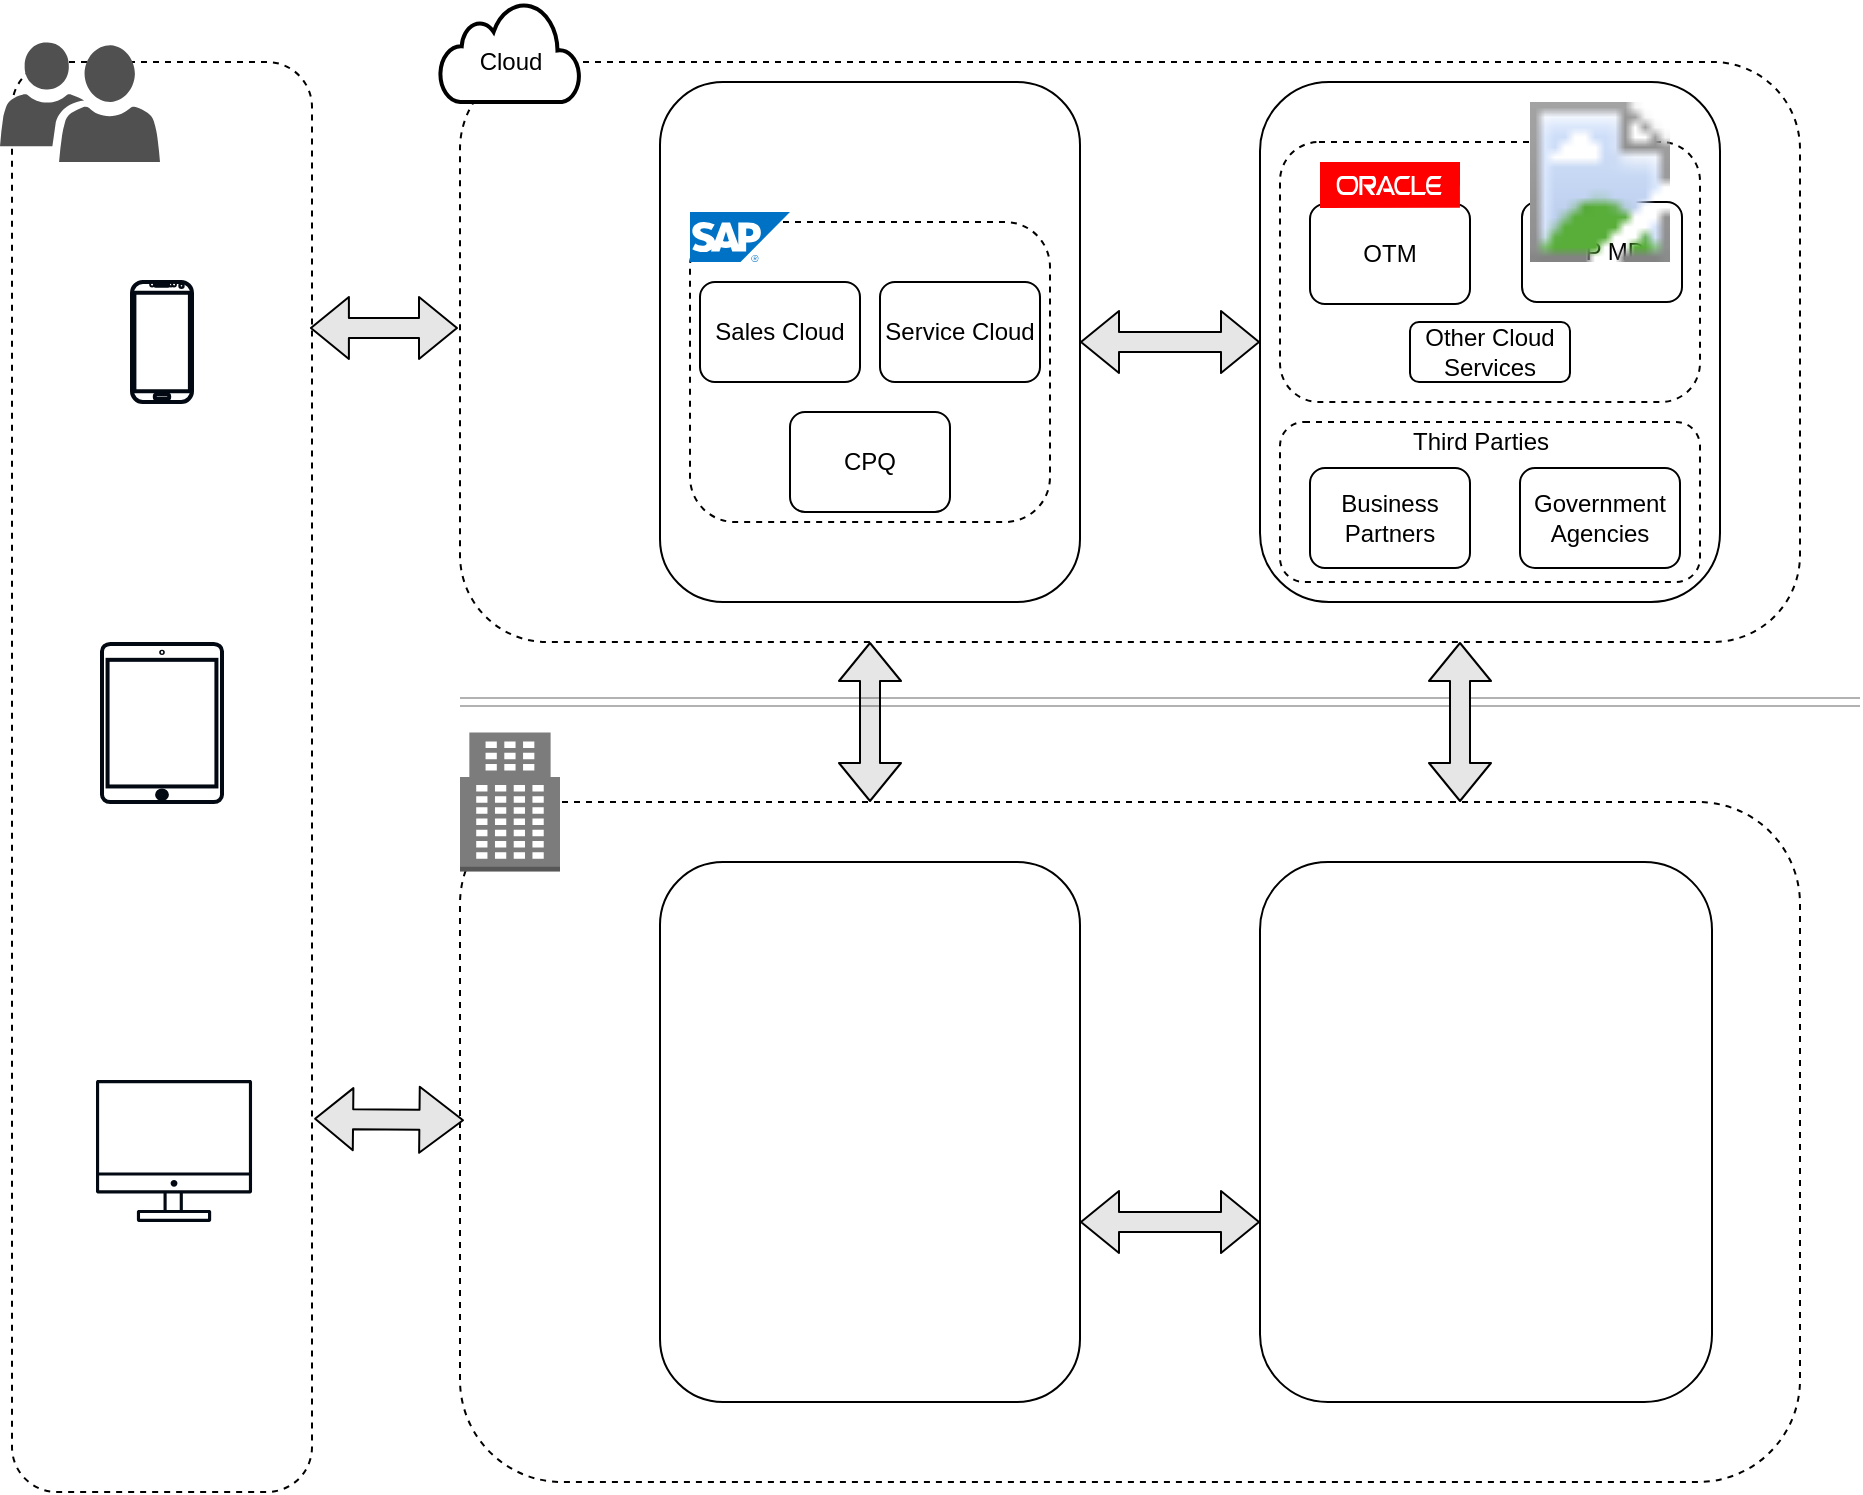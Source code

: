 <mxfile version="14.1.1" type="github">
  <diagram id="Owtm409XgRJTrGUsXU6g" name="Page-1">
    <mxGraphModel dx="2074" dy="774" grid="1" gridSize="10" guides="1" tooltips="1" connect="1" arrows="1" fold="1" page="1" pageScale="1" pageWidth="827" pageHeight="1169" math="0" shadow="0">
      <root>
        <mxCell id="0" />
        <mxCell id="1" parent="0" />
        <mxCell id="JSzs0DYUMlTjXLvYXHMq-4" value="" style="rounded=1;whiteSpace=wrap;html=1;fillColor=none;dashed=1;" vertex="1" parent="1">
          <mxGeometry x="-174" y="40" width="150" height="715" as="geometry" />
        </mxCell>
        <mxCell id="JSzs0DYUMlTjXLvYXHMq-3" value="" style="rounded=1;whiteSpace=wrap;html=1;fillColor=none;dashed=1;" vertex="1" parent="1">
          <mxGeometry x="50" y="40" width="670" height="290" as="geometry" />
        </mxCell>
        <mxCell id="JSzs0DYUMlTjXLvYXHMq-1" value="" style="rounded=1;whiteSpace=wrap;html=1;" vertex="1" parent="1">
          <mxGeometry x="150" y="50" width="210" height="260" as="geometry" />
        </mxCell>
        <mxCell id="JSzs0DYUMlTjXLvYXHMq-2" value="" style="rounded=1;whiteSpace=wrap;html=1;" vertex="1" parent="1">
          <mxGeometry x="450" y="50" width="230" height="260" as="geometry" />
        </mxCell>
        <mxCell id="JSzs0DYUMlTjXLvYXHMq-5" value="" style="rounded=1;whiteSpace=wrap;html=1;fillColor=none;dashed=1;" vertex="1" parent="1">
          <mxGeometry x="50" y="410" width="670" height="340" as="geometry" />
        </mxCell>
        <mxCell id="JSzs0DYUMlTjXLvYXHMq-6" value="" style="rounded=1;whiteSpace=wrap;html=1;" vertex="1" parent="1">
          <mxGeometry x="150" y="440" width="210" height="270" as="geometry" />
        </mxCell>
        <mxCell id="JSzs0DYUMlTjXLvYXHMq-7" value="" style="rounded=1;whiteSpace=wrap;html=1;" vertex="1" parent="1">
          <mxGeometry x="450" y="440" width="226" height="270" as="geometry" />
        </mxCell>
        <mxCell id="JSzs0DYUMlTjXLvYXHMq-9" value="" style="html=1;verticalLabelPosition=bottom;align=center;labelBackgroundColor=#ffffff;verticalAlign=top;strokeWidth=2;shadow=0;dashed=0;shape=mxgraph.ios7.icons.cloud;" vertex="1" parent="1">
          <mxGeometry x="40" y="10" width="70" height="50" as="geometry" />
        </mxCell>
        <mxCell id="JSzs0DYUMlTjXLvYXHMq-11" value="" style="outlineConnect=0;dashed=0;verticalLabelPosition=bottom;verticalAlign=top;align=center;html=1;shape=mxgraph.aws3.office_building;fillColor=#7D7C7C;gradientColor=none;strokeColor=#000000;" vertex="1" parent="1">
          <mxGeometry x="50" y="375.25" width="50" height="69.5" as="geometry" />
        </mxCell>
        <mxCell id="JSzs0DYUMlTjXLvYXHMq-12" value="" style="shape=flexArrow;endArrow=classic;startArrow=classic;html=1;entryX=0;entryY=0.5;entryDx=0;entryDy=0;fillColor=#E6E6E6;" edge="1" parent="1" source="JSzs0DYUMlTjXLvYXHMq-1" target="JSzs0DYUMlTjXLvYXHMq-2">
          <mxGeometry width="50" height="50" relative="1" as="geometry">
            <mxPoint x="130" y="340" as="sourcePoint" />
            <mxPoint x="180" y="290" as="targetPoint" />
          </mxGeometry>
        </mxCell>
        <mxCell id="JSzs0DYUMlTjXLvYXHMq-15" value="" style="shape=flexArrow;endArrow=classic;startArrow=classic;html=1;fillColor=#E6E6E6;" edge="1" parent="1">
          <mxGeometry width="50" height="50" relative="1" as="geometry">
            <mxPoint x="255" y="330" as="sourcePoint" />
            <mxPoint x="255" y="410" as="targetPoint" />
          </mxGeometry>
        </mxCell>
        <mxCell id="JSzs0DYUMlTjXLvYXHMq-16" value="" style="shape=link;html=1;opacity=30;" edge="1" parent="1">
          <mxGeometry width="100" relative="1" as="geometry">
            <mxPoint x="50" y="360" as="sourcePoint" />
            <mxPoint x="750" y="360" as="targetPoint" />
          </mxGeometry>
        </mxCell>
        <mxCell id="JSzs0DYUMlTjXLvYXHMq-17" value="" style="shape=flexArrow;endArrow=classic;startArrow=classic;html=1;fillColor=#E6E6E6;" edge="1" parent="1">
          <mxGeometry width="50" height="50" relative="1" as="geometry">
            <mxPoint x="550" y="330" as="sourcePoint" />
            <mxPoint x="550" y="410" as="targetPoint" />
          </mxGeometry>
        </mxCell>
        <mxCell id="JSzs0DYUMlTjXLvYXHMq-18" value="" style="rounded=1;whiteSpace=wrap;html=1;dashed=1;" vertex="1" parent="1">
          <mxGeometry x="460" y="220" width="210" height="80" as="geometry" />
        </mxCell>
        <mxCell id="JSzs0DYUMlTjXLvYXHMq-19" value="Business Partners" style="rounded=1;whiteSpace=wrap;html=1;" vertex="1" parent="1">
          <mxGeometry x="475" y="243" width="80" height="50" as="geometry" />
        </mxCell>
        <mxCell id="JSzs0DYUMlTjXLvYXHMq-20" value="Government Agencies" style="rounded=1;whiteSpace=wrap;html=1;" vertex="1" parent="1">
          <mxGeometry x="580" y="243" width="80" height="50" as="geometry" />
        </mxCell>
        <mxCell id="JSzs0DYUMlTjXLvYXHMq-21" value="" style="shape=flexArrow;endArrow=classic;startArrow=classic;html=1;entryX=0;entryY=0.5;entryDx=0;entryDy=0;fillColor=#E6E6E6;" edge="1" parent="1">
          <mxGeometry width="50" height="50" relative="1" as="geometry">
            <mxPoint x="360" y="620" as="sourcePoint" />
            <mxPoint x="450" y="620" as="targetPoint" />
          </mxGeometry>
        </mxCell>
        <mxCell id="JSzs0DYUMlTjXLvYXHMq-22" value="" style="verticalLabelPosition=bottom;verticalAlign=top;html=1;shadow=0;dashed=0;strokeWidth=2;shape=mxgraph.android.phone2;strokeColor=#020912;" vertex="1" parent="1">
          <mxGeometry x="-114" y="150" width="30" height="60" as="geometry" />
        </mxCell>
        <mxCell id="JSzs0DYUMlTjXLvYXHMq-23" value="" style="html=1;verticalLabelPosition=bottom;labelBackgroundColor=#ffffff;verticalAlign=top;shadow=0;dashed=0;strokeWidth=2;shape=mxgraph.ios7.misc.ipad7inch;strokeColor=#020912;" vertex="1" parent="1">
          <mxGeometry x="-129" y="331" width="60" height="79" as="geometry" />
        </mxCell>
        <mxCell id="JSzs0DYUMlTjXLvYXHMq-24" value="" style="outlineConnect=0;gradientColor=none;fontColor=#545B64;strokeColor=none;dashed=0;verticalLabelPosition=bottom;verticalAlign=top;align=center;html=1;fontSize=12;fontStyle=0;aspect=fixed;shape=mxgraph.aws4.illustration_desktop;pointerEvents=1;fillColor=#020912;" vertex="1" parent="1">
          <mxGeometry x="-132" y="549" width="78.02" height="71" as="geometry" />
        </mxCell>
        <mxCell id="JSzs0DYUMlTjXLvYXHMq-25" value="" style="pointerEvents=1;shadow=0;dashed=0;html=1;strokeColor=none;labelPosition=center;verticalLabelPosition=bottom;verticalAlign=top;align=center;fillColor=#505050;shape=mxgraph.mscae.intune.user_group" vertex="1" parent="1">
          <mxGeometry x="-180" y="30" width="80" height="60" as="geometry" />
        </mxCell>
        <mxCell id="JSzs0DYUMlTjXLvYXHMq-26" value="" style="shape=flexArrow;endArrow=classic;startArrow=classic;html=1;fillColor=#E6E6E6;entryX=0.993;entryY=0.186;entryDx=0;entryDy=0;entryPerimeter=0;" edge="1" parent="1" target="JSzs0DYUMlTjXLvYXHMq-4">
          <mxGeometry width="50" height="50" relative="1" as="geometry">
            <mxPoint x="49" y="173" as="sourcePoint" />
            <mxPoint x="265" y="420" as="targetPoint" />
          </mxGeometry>
        </mxCell>
        <mxCell id="JSzs0DYUMlTjXLvYXHMq-27" value="" style="shape=flexArrow;endArrow=classic;startArrow=classic;html=1;fillColor=#E6E6E6;entryX=1.007;entryY=0.739;entryDx=0;entryDy=0;entryPerimeter=0;exitX=0.003;exitY=0.468;exitDx=0;exitDy=0;exitPerimeter=0;startWidth=22;startSize=6.93;" edge="1" parent="1" source="JSzs0DYUMlTjXLvYXHMq-5" target="JSzs0DYUMlTjXLvYXHMq-4">
          <mxGeometry width="50" height="50" relative="1" as="geometry">
            <mxPoint x="50" y="575" as="sourcePoint" />
            <mxPoint x="-15.05" y="203.34" as="targetPoint" />
          </mxGeometry>
        </mxCell>
        <mxCell id="JSzs0DYUMlTjXLvYXHMq-32" value="" style="rounded=1;whiteSpace=wrap;html=1;dashed=1;" vertex="1" parent="1">
          <mxGeometry x="165" y="120" width="180" height="150" as="geometry" />
        </mxCell>
        <mxCell id="JSzs0DYUMlTjXLvYXHMq-29" value="" style="aspect=fixed;html=1;points=[];align=center;image;fontSize=12;image=img/lib/mscae/SAP_HANA_on_Azure.svg;dashed=1;strokeColor=#020912;strokeWidth=2;fillColor=#020912;" vertex="1" parent="1">
          <mxGeometry x="165" y="115" width="50" height="25" as="geometry" />
        </mxCell>
        <mxCell id="JSzs0DYUMlTjXLvYXHMq-33" value="Sales Cloud" style="rounded=1;whiteSpace=wrap;html=1;" vertex="1" parent="1">
          <mxGeometry x="170" y="150" width="80" height="50" as="geometry" />
        </mxCell>
        <mxCell id="JSzs0DYUMlTjXLvYXHMq-34" value="Service Cloud" style="rounded=1;whiteSpace=wrap;html=1;" vertex="1" parent="1">
          <mxGeometry x="260" y="150" width="80" height="50" as="geometry" />
        </mxCell>
        <mxCell id="JSzs0DYUMlTjXLvYXHMq-35" value="CPQ" style="rounded=1;whiteSpace=wrap;html=1;" vertex="1" parent="1">
          <mxGeometry x="215" y="215" width="80" height="50" as="geometry" />
        </mxCell>
        <mxCell id="JSzs0DYUMlTjXLvYXHMq-37" value="" style="rounded=1;whiteSpace=wrap;html=1;dashed=1;" vertex="1" parent="1">
          <mxGeometry x="460" y="80" width="210" height="130" as="geometry" />
        </mxCell>
        <mxCell id="JSzs0DYUMlTjXLvYXHMq-44" value="" style="group" vertex="1" connectable="0" parent="1">
          <mxGeometry x="580" y="60" width="81" height="100" as="geometry" />
        </mxCell>
        <mxCell id="JSzs0DYUMlTjXLvYXHMq-42" value="STEP MDM" style="rounded=1;whiteSpace=wrap;html=1;" vertex="1" parent="JSzs0DYUMlTjXLvYXHMq-44">
          <mxGeometry x="1" y="50" width="80" height="50" as="geometry" />
        </mxCell>
        <mxCell id="JSzs0DYUMlTjXLvYXHMq-41" value="" style="aspect=fixed;html=1;points=[];align=center;image;fontSize=12;image=https://www.stibosystems.com/hubfs/MISC/Design/stibo_logo_og.png;dashed=1;strokeColor=#020912;strokeWidth=2;fillColor=#020912;" vertex="1" parent="JSzs0DYUMlTjXLvYXHMq-44">
          <mxGeometry width="80" height="80" as="geometry" />
        </mxCell>
        <mxCell id="JSzs0DYUMlTjXLvYXHMq-45" value="" style="group" vertex="1" connectable="0" parent="1">
          <mxGeometry x="475" y="90" width="80" height="71" as="geometry" />
        </mxCell>
        <mxCell id="JSzs0DYUMlTjXLvYXHMq-38" value="OTM" style="rounded=1;whiteSpace=wrap;html=1;" vertex="1" parent="JSzs0DYUMlTjXLvYXHMq-45">
          <mxGeometry y="21" width="80" height="50" as="geometry" />
        </mxCell>
        <mxCell id="JSzs0DYUMlTjXLvYXHMq-36" value="" style="dashed=0;outlineConnect=0;html=1;align=center;labelPosition=center;verticalLabelPosition=bottom;verticalAlign=top;shape=mxgraph.weblogos.oracle;fillColor=#FF0000;strokeColor=none" vertex="1" parent="JSzs0DYUMlTjXLvYXHMq-45">
          <mxGeometry x="5" width="70" height="23" as="geometry" />
        </mxCell>
        <mxCell id="JSzs0DYUMlTjXLvYXHMq-46" value="Third Parties" style="text;html=1;align=center;verticalAlign=middle;resizable=0;points=[];autosize=1;" vertex="1" parent="1">
          <mxGeometry x="520" y="220" width="80" height="20" as="geometry" />
        </mxCell>
        <mxCell id="JSzs0DYUMlTjXLvYXHMq-47" value="Other Cloud Services" style="rounded=1;whiteSpace=wrap;html=1;" vertex="1" parent="1">
          <mxGeometry x="525" y="170" width="80" height="30" as="geometry" />
        </mxCell>
        <mxCell id="JSzs0DYUMlTjXLvYXHMq-48" value="Cloud" style="text;html=1;align=center;verticalAlign=middle;resizable=0;points=[];autosize=1;" vertex="1" parent="1">
          <mxGeometry x="50" y="30" width="50" height="20" as="geometry" />
        </mxCell>
      </root>
    </mxGraphModel>
  </diagram>
</mxfile>

